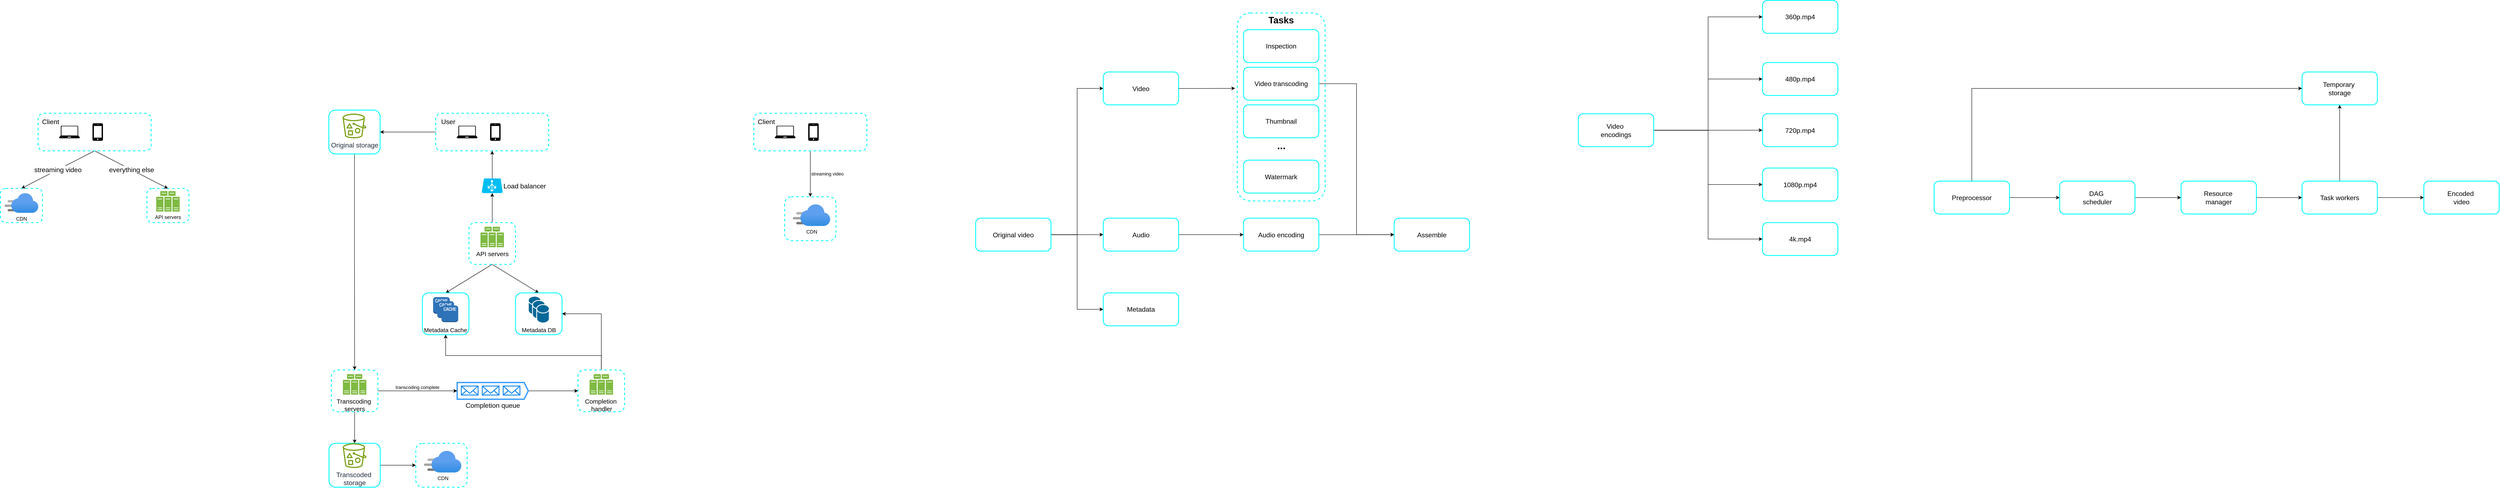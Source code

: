 <mxfile version="25.0.3">
  <diagram name="Page-1" id="iShj6CPr5NxjhSrO0xrF">
    <mxGraphModel dx="1194" dy="772" grid="1" gridSize="10" guides="1" tooltips="1" connect="1" arrows="1" fold="1" page="1" pageScale="1" pageWidth="827" pageHeight="1169" math="0" shadow="0">
      <root>
        <mxCell id="0" />
        <mxCell id="1" parent="0" />
        <mxCell id="_KRsBvfYc0wxuOnyuIm7-1" value="" style="rounded=1;whiteSpace=wrap;html=1;strokeColor=#00FFFF;strokeWidth=2;dashed=1;" parent="1" vertex="1">
          <mxGeometry x="1252.51" y="1140" width="122.5" height="105" as="geometry" />
        </mxCell>
        <mxCell id="_KRsBvfYc0wxuOnyuIm7-2" style="edgeStyle=orthogonalEdgeStyle;rounded=0;orthogonalLoop=1;jettySize=auto;html=1;entryX=0.5;entryY=0;entryDx=0;entryDy=0;" parent="1" source="_KRsBvfYc0wxuOnyuIm7-3" target="_KRsBvfYc0wxuOnyuIm7-45" edge="1">
          <mxGeometry relative="1" as="geometry" />
        </mxCell>
        <mxCell id="_KRsBvfYc0wxuOnyuIm7-3" value="" style="rounded=1;whiteSpace=wrap;html=1;strokeColor=#00FFFF;strokeWidth=2;" parent="1" vertex="1">
          <mxGeometry x="1044.65" y="342.5" width="122.5" height="105" as="geometry" />
        </mxCell>
        <mxCell id="_KRsBvfYc0wxuOnyuIm7-4" value="" style="rounded=1;whiteSpace=wrap;html=1;spacingLeft=0;spacingTop=0;strokeColor=#00FFFF;strokeWidth=2;dashed=1;fontSize=16;spacing=0;" parent="1" vertex="1">
          <mxGeometry x="610" y="530" width="100.38" height="81.75" as="geometry" />
        </mxCell>
        <mxCell id="_KRsBvfYc0wxuOnyuIm7-5" value="streaming video" style="rounded=0;orthogonalLoop=1;jettySize=auto;html=1;entryX=0.5;entryY=0;entryDx=0;entryDy=0;exitX=0.5;exitY=1;exitDx=0;exitDy=0;fontSize=16;" parent="1" source="_KRsBvfYc0wxuOnyuIm7-7" target="_KRsBvfYc0wxuOnyuIm7-11" edge="1">
          <mxGeometry relative="1" as="geometry" />
        </mxCell>
        <mxCell id="_KRsBvfYc0wxuOnyuIm7-6" value="everything else" style="rounded=0;orthogonalLoop=1;jettySize=auto;html=1;entryX=0.5;entryY=0;entryDx=0;entryDy=0;exitX=0.5;exitY=1;exitDx=0;exitDy=0;fontSize=16;" parent="1" source="_KRsBvfYc0wxuOnyuIm7-7" target="_KRsBvfYc0wxuOnyuIm7-4" edge="1">
          <mxGeometry relative="1" as="geometry" />
        </mxCell>
        <mxCell id="_KRsBvfYc0wxuOnyuIm7-7" value="Client" style="rounded=1;whiteSpace=wrap;html=1;spacingLeft=-210;spacingTop=-50;strokeColor=#00FFFF;strokeWidth=2;dashed=1;fontSize=16;" parent="1" vertex="1">
          <mxGeometry x="350" y="350" width="270" height="90" as="geometry" />
        </mxCell>
        <mxCell id="_KRsBvfYc0wxuOnyuIm7-8" value="" style="sketch=0;aspect=fixed;pointerEvents=1;shadow=0;dashed=0;html=1;strokeColor=none;labelPosition=center;verticalLabelPosition=bottom;verticalAlign=top;align=center;fillColor=#000000;shape=mxgraph.azure.laptop" parent="1" vertex="1">
          <mxGeometry x="400" y="380" width="50" height="30" as="geometry" />
        </mxCell>
        <mxCell id="_KRsBvfYc0wxuOnyuIm7-9" value="" style="sketch=0;pointerEvents=1;shadow=0;dashed=0;html=1;strokeColor=none;fillColor=#000000;labelPosition=center;verticalLabelPosition=bottom;verticalAlign=top;outlineConnect=0;align=center;shape=mxgraph.office.devices.cell_phone_iphone_standalone;" parent="1" vertex="1">
          <mxGeometry x="480" y="374" width="25" height="42" as="geometry" />
        </mxCell>
        <mxCell id="_KRsBvfYc0wxuOnyuIm7-10" value="" style="shape=image;html=1;verticalAlign=top;verticalLabelPosition=bottom;labelBackgroundColor=#ffffff;imageAspect=0;aspect=fixed;image=https://cdn0.iconfinder.com/data/icons/iphone-7-airpods-icons-solid-style/24/apple-tv-box-128.png" parent="1" vertex="1">
          <mxGeometry x="530" y="360" width="70" height="70" as="geometry" />
        </mxCell>
        <mxCell id="_KRsBvfYc0wxuOnyuIm7-11" value="" style="rounded=1;whiteSpace=wrap;html=1;spacingLeft=0;spacingTop=0;strokeColor=#00FFFF;strokeWidth=2;dashed=1;fontSize=16;spacing=0;" parent="1" vertex="1">
          <mxGeometry x="260" y="530" width="100.38" height="81.75" as="geometry" />
        </mxCell>
        <mxCell id="_KRsBvfYc0wxuOnyuIm7-12" value="CDN" style="image;aspect=fixed;html=1;points=[];align=center;fontSize=12;image=img/lib/azure2/app_services/CDN_Profiles.svg;" parent="1" vertex="1">
          <mxGeometry x="269.81" y="541.12" width="80.75" height="47.5" as="geometry" />
        </mxCell>
        <mxCell id="_KRsBvfYc0wxuOnyuIm7-13" value="API servers" style="sketch=0;pointerEvents=1;shadow=0;dashed=0;html=1;strokeColor=none;fillColor=#505050;labelPosition=center;verticalLabelPosition=bottom;verticalAlign=top;outlineConnect=0;align=center;shape=mxgraph.office.servers.server_farm;fillColor=#7FBA42;" parent="1" vertex="1">
          <mxGeometry x="632.19" y="536.38" width="56" height="49" as="geometry" />
        </mxCell>
        <mxCell id="_KRsBvfYc0wxuOnyuIm7-14" style="edgeStyle=orthogonalEdgeStyle;rounded=0;orthogonalLoop=1;jettySize=auto;html=1;entryX=1;entryY=0.5;entryDx=0;entryDy=0;" parent="1" source="_KRsBvfYc0wxuOnyuIm7-15" target="_KRsBvfYc0wxuOnyuIm7-3" edge="1">
          <mxGeometry relative="1" as="geometry" />
        </mxCell>
        <mxCell id="_KRsBvfYc0wxuOnyuIm7-15" value="User" style="rounded=1;whiteSpace=wrap;html=1;spacingLeft=-210;spacingTop=-50;strokeColor=#00FFFF;strokeWidth=2;dashed=1;fontSize=16;" parent="1" vertex="1">
          <mxGeometry x="1300" y="350" width="270" height="90" as="geometry" />
        </mxCell>
        <mxCell id="_KRsBvfYc0wxuOnyuIm7-16" value="" style="sketch=0;aspect=fixed;pointerEvents=1;shadow=0;dashed=0;html=1;strokeColor=none;labelPosition=center;verticalLabelPosition=bottom;verticalAlign=top;align=center;fillColor=#000000;shape=mxgraph.azure.laptop" parent="1" vertex="1">
          <mxGeometry x="1350" y="380" width="50" height="30" as="geometry" />
        </mxCell>
        <mxCell id="_KRsBvfYc0wxuOnyuIm7-17" value="" style="sketch=0;pointerEvents=1;shadow=0;dashed=0;html=1;strokeColor=none;fillColor=#000000;labelPosition=center;verticalLabelPosition=bottom;verticalAlign=top;outlineConnect=0;align=center;shape=mxgraph.office.devices.cell_phone_iphone_standalone;" parent="1" vertex="1">
          <mxGeometry x="1430" y="374" width="25" height="42" as="geometry" />
        </mxCell>
        <mxCell id="_KRsBvfYc0wxuOnyuIm7-18" value="" style="shape=image;html=1;verticalAlign=top;verticalLabelPosition=bottom;labelBackgroundColor=#ffffff;imageAspect=0;aspect=fixed;image=https://cdn0.iconfinder.com/data/icons/iphone-7-airpods-icons-solid-style/24/apple-tv-box-128.png" parent="1" vertex="1">
          <mxGeometry x="1480" y="360" width="70" height="70" as="geometry" />
        </mxCell>
        <mxCell id="_KRsBvfYc0wxuOnyuIm7-19" value="Original storage" style="sketch=0;outlineConnect=0;fontColor=#232F3E;gradientColor=none;fillColor=#7AA116;strokeColor=none;dashed=0;verticalLabelPosition=bottom;verticalAlign=top;align=center;html=1;fontSize=16;fontStyle=0;aspect=fixed;pointerEvents=1;shape=mxgraph.aws4.bucket_with_objects;" parent="1" vertex="1">
          <mxGeometry x="1077.53" y="351" width="56.73" height="59" as="geometry" />
        </mxCell>
        <mxCell id="_KRsBvfYc0wxuOnyuIm7-20" style="edgeStyle=orthogonalEdgeStyle;rounded=0;orthogonalLoop=1;jettySize=auto;html=1;entryX=0.5;entryY=0;entryDx=0;entryDy=0;startArrow=classic;startFill=1;endArrow=none;endFill=0;" parent="1" source="_KRsBvfYc0wxuOnyuIm7-21" target="_KRsBvfYc0wxuOnyuIm7-25" edge="1">
          <mxGeometry relative="1" as="geometry" />
        </mxCell>
        <mxCell id="_KRsBvfYc0wxuOnyuIm7-21" value="Load balancer" style="verticalLabelPosition=middle;html=1;verticalAlign=middle;align=left;strokeColor=none;fillColor=#00BEF2;shape=mxgraph.azure.azure_load_balancer;labelPosition=right;fontSize=16;" parent="1" vertex="1">
          <mxGeometry x="1410" y="506.12" width="50" height="35" as="geometry" />
        </mxCell>
        <mxCell id="_KRsBvfYc0wxuOnyuIm7-22" style="edgeStyle=orthogonalEdgeStyle;rounded=0;orthogonalLoop=1;jettySize=auto;html=1;entryX=0.5;entryY=0;entryDx=0;entryDy=0;entryPerimeter=0;startArrow=classic;startFill=1;endArrow=none;endFill=0;" parent="1" source="_KRsBvfYc0wxuOnyuIm7-15" target="_KRsBvfYc0wxuOnyuIm7-21" edge="1">
          <mxGeometry relative="1" as="geometry" />
        </mxCell>
        <mxCell id="_KRsBvfYc0wxuOnyuIm7-23" style="rounded=0;orthogonalLoop=1;jettySize=auto;html=1;exitX=0.5;exitY=1;exitDx=0;exitDy=0;entryX=0.5;entryY=0;entryDx=0;entryDy=0;" parent="1" source="_KRsBvfYc0wxuOnyuIm7-25" target="_KRsBvfYc0wxuOnyuIm7-27" edge="1">
          <mxGeometry relative="1" as="geometry" />
        </mxCell>
        <mxCell id="_KRsBvfYc0wxuOnyuIm7-24" style="rounded=0;orthogonalLoop=1;jettySize=auto;html=1;entryX=0.5;entryY=0;entryDx=0;entryDy=0;exitX=0.5;exitY=1;exitDx=0;exitDy=0;" parent="1" source="_KRsBvfYc0wxuOnyuIm7-25" target="_KRsBvfYc0wxuOnyuIm7-28" edge="1">
          <mxGeometry relative="1" as="geometry" />
        </mxCell>
        <mxCell id="_KRsBvfYc0wxuOnyuIm7-25" value="" style="rounded=1;whiteSpace=wrap;html=1;strokeColor=#00FFFF;strokeWidth=2;dashed=1;" parent="1" vertex="1">
          <mxGeometry x="1379.38" y="611.75" width="111.25" height="100" as="geometry" />
        </mxCell>
        <mxCell id="_KRsBvfYc0wxuOnyuIm7-26" value="&lt;font style=&quot;font-size: 15px;&quot;&gt;API servers&lt;/font&gt;" style="sketch=0;pointerEvents=1;shadow=0;dashed=0;html=1;strokeColor=none;fillColor=#505050;labelPosition=center;verticalLabelPosition=bottom;verticalAlign=top;outlineConnect=0;align=center;shape=mxgraph.office.servers.server_farm;fillColor=#7FBA42;" parent="1" vertex="1">
          <mxGeometry x="1407.01" y="621.75" width="56" height="49" as="geometry" />
        </mxCell>
        <mxCell id="_KRsBvfYc0wxuOnyuIm7-27" value="Metadata Cache" style="rounded=1;whiteSpace=wrap;html=1;strokeColor=#00FFFF;strokeWidth=2;fontSize=14;verticalAlign=bottom;" parent="1" vertex="1">
          <mxGeometry x="1268.13" y="780" width="111.25" height="100" as="geometry" />
        </mxCell>
        <mxCell id="_KRsBvfYc0wxuOnyuIm7-28" value="Metadata DB" style="rounded=1;whiteSpace=wrap;html=1;strokeColor=#00FFFF;strokeWidth=2;verticalAlign=bottom;fontSize=14;" parent="1" vertex="1">
          <mxGeometry x="1490.63" y="780" width="111.25" height="100" as="geometry" />
        </mxCell>
        <mxCell id="_KRsBvfYc0wxuOnyuIm7-29" value="" style="outlineConnect=0;dashed=0;verticalLabelPosition=bottom;verticalAlign=top;align=center;html=1;shape=mxgraph.aws3.cache_node;fillColor=#2E73B8;gradientColor=none;" parent="1" vertex="1">
          <mxGeometry x="1293.76" y="790" width="40" height="40" as="geometry" />
        </mxCell>
        <mxCell id="_KRsBvfYc0wxuOnyuIm7-30" value="" style="outlineConnect=0;dashed=0;verticalLabelPosition=bottom;verticalAlign=top;align=center;html=1;shape=mxgraph.aws3.cache_node;fillColor=#2E73B8;gradientColor=none;" parent="1" vertex="1">
          <mxGeometry x="1303.76" y="800" width="40" height="40" as="geometry" />
        </mxCell>
        <mxCell id="_KRsBvfYc0wxuOnyuIm7-31" value="" style="outlineConnect=0;dashed=0;verticalLabelPosition=bottom;verticalAlign=top;align=center;html=1;shape=mxgraph.aws3.cache_node;fillColor=#2E73B8;gradientColor=none;" parent="1" vertex="1">
          <mxGeometry x="1313.76" y="810" width="40" height="40" as="geometry" />
        </mxCell>
        <mxCell id="_KRsBvfYc0wxuOnyuIm7-32" value="" style="shape=mxgraph.cisco.storage.relational_database;html=1;pointerEvents=1;dashed=0;fillColor=#036897;strokeColor=#ffffff;strokeWidth=2;verticalLabelPosition=bottom;verticalAlign=top;align=center;outlineConnect=0;" parent="1" vertex="1">
          <mxGeometry x="1521.26" y="788" width="30" height="44" as="geometry" />
        </mxCell>
        <mxCell id="_KRsBvfYc0wxuOnyuIm7-33" value="" style="shape=mxgraph.cisco.storage.relational_database;html=1;pointerEvents=1;dashed=0;fillColor=#036897;strokeColor=#ffffff;strokeWidth=2;verticalLabelPosition=bottom;verticalAlign=top;align=center;outlineConnect=0;" parent="1" vertex="1">
          <mxGeometry x="1531.26" y="798" width="30" height="44" as="geometry" />
        </mxCell>
        <mxCell id="_KRsBvfYc0wxuOnyuIm7-34" value="" style="shape=mxgraph.cisco.storage.relational_database;html=1;pointerEvents=1;dashed=0;fillColor=#036897;strokeColor=#ffffff;strokeWidth=2;verticalLabelPosition=bottom;verticalAlign=top;align=center;outlineConnect=0;" parent="1" vertex="1">
          <mxGeometry x="1541.26" y="808" width="30" height="44" as="geometry" />
        </mxCell>
        <mxCell id="_KRsBvfYc0wxuOnyuIm7-35" style="edgeStyle=orthogonalEdgeStyle;rounded=0;orthogonalLoop=1;jettySize=auto;html=1;" parent="1" source="_KRsBvfYc0wxuOnyuIm7-36" target="_KRsBvfYc0wxuOnyuIm7-42" edge="1">
          <mxGeometry relative="1" as="geometry" />
        </mxCell>
        <mxCell id="_KRsBvfYc0wxuOnyuIm7-36" value="Completion queue" style="html=1;shadow=0;dashed=0;align=center;verticalAlign=top;shape=mxgraph.arrows2.arrow;dy=0;dx=10;notch=0;strokeWidth=3;strokeColor=#3399FF;labelPosition=center;verticalLabelPosition=bottom;fontSize=16;spacing=0;" parent="1" vertex="1">
          <mxGeometry x="1351.26" y="994.5" width="170" height="40" as="geometry" />
        </mxCell>
        <mxCell id="_KRsBvfYc0wxuOnyuIm7-37" value="" style="html=1;verticalLabelPosition=bottom;align=center;labelBackgroundColor=#ffffff;verticalAlign=top;strokeWidth=2;strokeColor=#0080F0;shadow=0;dashed=0;shape=mxgraph.ios7.icons.mail;" parent="1" vertex="1">
          <mxGeometry x="1361.26" y="1003" width="40" height="21.5" as="geometry" />
        </mxCell>
        <mxCell id="_KRsBvfYc0wxuOnyuIm7-38" value="" style="html=1;verticalLabelPosition=bottom;align=center;labelBackgroundColor=#ffffff;verticalAlign=top;strokeWidth=2;strokeColor=#0080F0;shadow=0;dashed=0;shape=mxgraph.ios7.icons.mail;" parent="1" vertex="1">
          <mxGeometry x="1461.26" y="1003" width="40" height="21.5" as="geometry" />
        </mxCell>
        <mxCell id="_KRsBvfYc0wxuOnyuIm7-39" value="" style="html=1;verticalLabelPosition=bottom;align=center;labelBackgroundColor=#ffffff;verticalAlign=top;strokeWidth=2;strokeColor=#0080F0;shadow=0;dashed=0;shape=mxgraph.ios7.icons.mail;" parent="1" vertex="1">
          <mxGeometry x="1411.26" y="1003" width="40" height="21.5" as="geometry" />
        </mxCell>
        <mxCell id="_KRsBvfYc0wxuOnyuIm7-40" style="edgeStyle=orthogonalEdgeStyle;rounded=0;orthogonalLoop=1;jettySize=auto;html=1;entryX=1;entryY=0.5;entryDx=0;entryDy=0;" parent="1" source="_KRsBvfYc0wxuOnyuIm7-42" target="_KRsBvfYc0wxuOnyuIm7-28" edge="1">
          <mxGeometry relative="1" as="geometry">
            <Array as="points">
              <mxPoint x="1696" y="830" />
            </Array>
          </mxGeometry>
        </mxCell>
        <mxCell id="_KRsBvfYc0wxuOnyuIm7-41" style="edgeStyle=orthogonalEdgeStyle;rounded=0;orthogonalLoop=1;jettySize=auto;html=1;entryX=0.5;entryY=1;entryDx=0;entryDy=0;" parent="1" source="_KRsBvfYc0wxuOnyuIm7-42" target="_KRsBvfYc0wxuOnyuIm7-27" edge="1">
          <mxGeometry relative="1" as="geometry">
            <Array as="points">
              <mxPoint x="1696" y="930" />
              <mxPoint x="1324" y="930" />
            </Array>
          </mxGeometry>
        </mxCell>
        <mxCell id="_KRsBvfYc0wxuOnyuIm7-42" value="" style="rounded=1;whiteSpace=wrap;html=1;strokeColor=#00FFFF;strokeWidth=2;dashed=1;" parent="1" vertex="1">
          <mxGeometry x="1640" y="964.5" width="111.25" height="100" as="geometry" />
        </mxCell>
        <mxCell id="_KRsBvfYc0wxuOnyuIm7-43" value="&lt;font style=&quot;font-size: 15px;&quot;&gt;Completion&amp;nbsp;&lt;/font&gt;&lt;div&gt;&lt;font style=&quot;font-size: 15px;&quot;&gt;handler&lt;/font&gt;&lt;/div&gt;" style="sketch=0;pointerEvents=1;shadow=0;dashed=0;html=1;strokeColor=none;fillColor=#505050;labelPosition=center;verticalLabelPosition=bottom;verticalAlign=top;outlineConnect=0;align=center;shape=mxgraph.office.servers.server_farm;fillColor=#7FBA42;" parent="1" vertex="1">
          <mxGeometry x="1667.63" y="974.5" width="56" height="49" as="geometry" />
        </mxCell>
        <mxCell id="_KRsBvfYc0wxuOnyuIm7-44" style="edgeStyle=orthogonalEdgeStyle;rounded=0;orthogonalLoop=1;jettySize=auto;html=1;entryX=0.5;entryY=0;entryDx=0;entryDy=0;" parent="1" source="_KRsBvfYc0wxuOnyuIm7-45" target="_KRsBvfYc0wxuOnyuIm7-49" edge="1">
          <mxGeometry relative="1" as="geometry" />
        </mxCell>
        <mxCell id="_KRsBvfYc0wxuOnyuIm7-45" value="" style="rounded=1;whiteSpace=wrap;html=1;strokeColor=#00FFFF;strokeWidth=2;dashed=1;" parent="1" vertex="1">
          <mxGeometry x="1050.63" y="964.5" width="111.25" height="100" as="geometry" />
        </mxCell>
        <mxCell id="_KRsBvfYc0wxuOnyuIm7-46" value="&lt;font style=&quot;font-size: 15px;&quot;&gt;Transcoding&amp;nbsp;&lt;/font&gt;&lt;div&gt;&lt;font style=&quot;font-size: 15px;&quot;&gt;servers&lt;/font&gt;&lt;/div&gt;" style="sketch=0;pointerEvents=1;shadow=0;dashed=0;html=1;strokeColor=none;fillColor=#505050;labelPosition=center;verticalLabelPosition=bottom;verticalAlign=top;outlineConnect=0;align=center;shape=mxgraph.office.servers.server_farm;fillColor=#7FBA42;" parent="1" vertex="1">
          <mxGeometry x="1078.26" y="974.5" width="56" height="49" as="geometry" />
        </mxCell>
        <mxCell id="_KRsBvfYc0wxuOnyuIm7-47" value="transcoding complete" style="edgeStyle=orthogonalEdgeStyle;rounded=0;orthogonalLoop=1;jettySize=auto;html=1;entryX=0;entryY=0.5;entryDx=0;entryDy=0;entryPerimeter=0;verticalAlign=bottom;labelPosition=center;verticalLabelPosition=top;align=center;" parent="1" source="_KRsBvfYc0wxuOnyuIm7-45" target="_KRsBvfYc0wxuOnyuIm7-36" edge="1">
          <mxGeometry relative="1" as="geometry" />
        </mxCell>
        <mxCell id="_KRsBvfYc0wxuOnyuIm7-48" style="edgeStyle=orthogonalEdgeStyle;rounded=0;orthogonalLoop=1;jettySize=auto;html=1;entryX=0;entryY=0.5;entryDx=0;entryDy=0;" parent="1" source="_KRsBvfYc0wxuOnyuIm7-49" target="_KRsBvfYc0wxuOnyuIm7-1" edge="1">
          <mxGeometry relative="1" as="geometry" />
        </mxCell>
        <mxCell id="_KRsBvfYc0wxuOnyuIm7-49" value="" style="rounded=1;whiteSpace=wrap;html=1;strokeColor=#00FFFF;strokeWidth=2;" parent="1" vertex="1">
          <mxGeometry x="1045.01" y="1140" width="122.5" height="105" as="geometry" />
        </mxCell>
        <mxCell id="_KRsBvfYc0wxuOnyuIm7-50" value="Transcoded&amp;nbsp;&lt;div&gt;storage&lt;/div&gt;" style="sketch=0;outlineConnect=0;fontColor=#232F3E;gradientColor=none;fillColor=#7AA116;strokeColor=none;dashed=0;verticalLabelPosition=bottom;verticalAlign=top;align=center;html=1;fontSize=16;fontStyle=0;aspect=fixed;pointerEvents=1;shape=mxgraph.aws4.bucket_with_objects;" parent="1" vertex="1">
          <mxGeometry x="1077.89" y="1140" width="56.73" height="59" as="geometry" />
        </mxCell>
        <mxCell id="_KRsBvfYc0wxuOnyuIm7-51" value="CDN" style="image;aspect=fixed;html=1;points=[];align=center;fontSize=12;image=img/lib/azure2/app_services/CDN_Profiles.svg;" parent="1" vertex="1">
          <mxGeometry x="1272.01" y="1157.75" width="89.25" height="52.5" as="geometry" />
        </mxCell>
        <mxCell id="_KRsBvfYc0wxuOnyuIm7-52" value="streaming video" style="edgeStyle=orthogonalEdgeStyle;rounded=0;orthogonalLoop=1;jettySize=auto;html=1;entryX=0.5;entryY=0;entryDx=0;entryDy=0;labelPosition=right;verticalLabelPosition=middle;align=left;verticalAlign=middle;" parent="1" source="_KRsBvfYc0wxuOnyuIm7-53" target="_KRsBvfYc0wxuOnyuIm7-57" edge="1">
          <mxGeometry relative="1" as="geometry" />
        </mxCell>
        <mxCell id="_KRsBvfYc0wxuOnyuIm7-53" value="Client" style="rounded=1;whiteSpace=wrap;html=1;spacingLeft=-210;spacingTop=-50;strokeColor=#00FFFF;strokeWidth=2;dashed=1;fontSize=16;" parent="1" vertex="1">
          <mxGeometry x="2060" y="350" width="270" height="90" as="geometry" />
        </mxCell>
        <mxCell id="_KRsBvfYc0wxuOnyuIm7-54" value="" style="sketch=0;aspect=fixed;pointerEvents=1;shadow=0;dashed=0;html=1;strokeColor=none;labelPosition=center;verticalLabelPosition=bottom;verticalAlign=top;align=center;fillColor=#000000;shape=mxgraph.azure.laptop" parent="1" vertex="1">
          <mxGeometry x="2110" y="380" width="50" height="30" as="geometry" />
        </mxCell>
        <mxCell id="_KRsBvfYc0wxuOnyuIm7-55" value="" style="sketch=0;pointerEvents=1;shadow=0;dashed=0;html=1;strokeColor=none;fillColor=#000000;labelPosition=center;verticalLabelPosition=bottom;verticalAlign=top;outlineConnect=0;align=center;shape=mxgraph.office.devices.cell_phone_iphone_standalone;" parent="1" vertex="1">
          <mxGeometry x="2190" y="374" width="25" height="42" as="geometry" />
        </mxCell>
        <mxCell id="_KRsBvfYc0wxuOnyuIm7-56" value="" style="shape=image;html=1;verticalAlign=top;verticalLabelPosition=bottom;labelBackgroundColor=#ffffff;imageAspect=0;aspect=fixed;image=https://cdn0.iconfinder.com/data/icons/iphone-7-airpods-icons-solid-style/24/apple-tv-box-128.png" parent="1" vertex="1">
          <mxGeometry x="2240" y="360" width="70" height="70" as="geometry" />
        </mxCell>
        <mxCell id="_KRsBvfYc0wxuOnyuIm7-57" value="" style="rounded=1;whiteSpace=wrap;html=1;strokeColor=#00FFFF;strokeWidth=2;dashed=1;" parent="1" vertex="1">
          <mxGeometry x="2133.75" y="550" width="122.5" height="105" as="geometry" />
        </mxCell>
        <mxCell id="_KRsBvfYc0wxuOnyuIm7-58" value="CDN" style="image;aspect=fixed;html=1;points=[];align=center;fontSize=12;image=img/lib/azure2/app_services/CDN_Profiles.svg;" parent="1" vertex="1">
          <mxGeometry x="2153.25" y="567.75" width="89.25" height="52.5" as="geometry" />
        </mxCell>
        <mxCell id="_KRsBvfYc0wxuOnyuIm7-59" style="edgeStyle=orthogonalEdgeStyle;rounded=0;orthogonalLoop=1;jettySize=auto;html=1;entryX=0;entryY=0.5;entryDx=0;entryDy=0;" parent="1" source="_KRsBvfYc0wxuOnyuIm7-62" target="_KRsBvfYc0wxuOnyuIm7-64" edge="1">
          <mxGeometry relative="1" as="geometry" />
        </mxCell>
        <mxCell id="_KRsBvfYc0wxuOnyuIm7-60" style="edgeStyle=orthogonalEdgeStyle;rounded=0;orthogonalLoop=1;jettySize=auto;html=1;entryX=0;entryY=0.5;entryDx=0;entryDy=0;" parent="1" source="_KRsBvfYc0wxuOnyuIm7-62" target="_KRsBvfYc0wxuOnyuIm7-65" edge="1">
          <mxGeometry relative="1" as="geometry" />
        </mxCell>
        <mxCell id="_KRsBvfYc0wxuOnyuIm7-61" style="edgeStyle=orthogonalEdgeStyle;rounded=0;orthogonalLoop=1;jettySize=auto;html=1;entryX=0;entryY=0.5;entryDx=0;entryDy=0;" parent="1" source="_KRsBvfYc0wxuOnyuIm7-62" target="_KRsBvfYc0wxuOnyuIm7-66" edge="1">
          <mxGeometry relative="1" as="geometry" />
        </mxCell>
        <mxCell id="_KRsBvfYc0wxuOnyuIm7-62" value="Original video" style="rounded=1;whiteSpace=wrap;html=1;spacingLeft=0;spacingTop=0;strokeColor=#00FFFF;strokeWidth=2;fontSize=16;spacing=0;" parent="1" vertex="1">
          <mxGeometry x="2590" y="601.25" width="180" height="78.75" as="geometry" />
        </mxCell>
        <mxCell id="_KRsBvfYc0wxuOnyuIm7-63" style="edgeStyle=orthogonalEdgeStyle;rounded=0;orthogonalLoop=1;jettySize=auto;html=1;" parent="1" source="_KRsBvfYc0wxuOnyuIm7-64" target="_KRsBvfYc0wxuOnyuIm7-68" edge="1">
          <mxGeometry relative="1" as="geometry" />
        </mxCell>
        <mxCell id="_KRsBvfYc0wxuOnyuIm7-64" value="Audio" style="rounded=1;whiteSpace=wrap;html=1;spacingLeft=0;spacingTop=0;strokeColor=#00FFFF;strokeWidth=2;fontSize=16;spacing=0;" parent="1" vertex="1">
          <mxGeometry x="2895" y="601.25" width="180" height="78.75" as="geometry" />
        </mxCell>
        <mxCell id="_KRsBvfYc0wxuOnyuIm7-65" value="Video" style="rounded=1;whiteSpace=wrap;html=1;spacingLeft=0;spacingTop=0;strokeColor=#00FFFF;strokeWidth=2;fontSize=16;spacing=0;" parent="1" vertex="1">
          <mxGeometry x="2895" y="251.25" width="180" height="78.75" as="geometry" />
        </mxCell>
        <mxCell id="_KRsBvfYc0wxuOnyuIm7-66" value="Metadata" style="rounded=1;whiteSpace=wrap;html=1;spacingLeft=0;spacingTop=0;strokeColor=#00FFFF;strokeWidth=2;fontSize=16;spacing=0;" parent="1" vertex="1">
          <mxGeometry x="2895" y="780" width="180" height="78.75" as="geometry" />
        </mxCell>
        <mxCell id="_KRsBvfYc0wxuOnyuIm7-67" style="edgeStyle=orthogonalEdgeStyle;rounded=0;orthogonalLoop=1;jettySize=auto;html=1;entryX=0;entryY=0.5;entryDx=0;entryDy=0;" parent="1" source="_KRsBvfYc0wxuOnyuIm7-68" target="_KRsBvfYc0wxuOnyuIm7-77" edge="1">
          <mxGeometry relative="1" as="geometry" />
        </mxCell>
        <mxCell id="_KRsBvfYc0wxuOnyuIm7-68" value="Audio encoding" style="rounded=1;whiteSpace=wrap;html=1;spacingLeft=0;spacingTop=0;strokeColor=#00FFFF;strokeWidth=2;fontSize=16;spacing=0;" parent="1" vertex="1">
          <mxGeometry x="3230" y="601.25" width="180" height="78.75" as="geometry" />
        </mxCell>
        <mxCell id="_KRsBvfYc0wxuOnyuIm7-69" value="Tasks" style="rounded=1;whiteSpace=wrap;html=1;spacingLeft=0;spacingTop=0;strokeColor=#00FFFF;strokeWidth=2;fontSize=22;spacing=0;verticalAlign=top;fontStyle=1;dashed=1;" parent="1" vertex="1">
          <mxGeometry x="3215" y="110" width="210" height="450" as="geometry" />
        </mxCell>
        <mxCell id="_KRsBvfYc0wxuOnyuIm7-70" value="Inspection" style="rounded=1;whiteSpace=wrap;html=1;spacingLeft=0;spacingTop=0;strokeColor=#00FFFF;strokeWidth=2;fontSize=16;spacing=0;" parent="1" vertex="1">
          <mxGeometry x="3230" y="150" width="180" height="78.75" as="geometry" />
        </mxCell>
        <mxCell id="_KRsBvfYc0wxuOnyuIm7-71" value="Thumbnail" style="rounded=1;whiteSpace=wrap;html=1;spacingLeft=0;spacingTop=0;strokeColor=#00FFFF;strokeWidth=2;fontSize=16;spacing=0;" parent="1" vertex="1">
          <mxGeometry x="3230" y="330" width="180" height="78.75" as="geometry" />
        </mxCell>
        <mxCell id="_KRsBvfYc0wxuOnyuIm7-72" style="edgeStyle=orthogonalEdgeStyle;rounded=0;orthogonalLoop=1;jettySize=auto;html=1;entryX=0;entryY=0.5;entryDx=0;entryDy=0;" parent="1" source="_KRsBvfYc0wxuOnyuIm7-73" target="_KRsBvfYc0wxuOnyuIm7-77" edge="1">
          <mxGeometry relative="1" as="geometry" />
        </mxCell>
        <mxCell id="_KRsBvfYc0wxuOnyuIm7-73" value="Video transcoding" style="rounded=1;whiteSpace=wrap;html=1;spacingLeft=0;spacingTop=0;strokeColor=#00FFFF;strokeWidth=2;fontSize=16;spacing=0;" parent="1" vertex="1">
          <mxGeometry x="3230" y="240" width="180" height="78.75" as="geometry" />
        </mxCell>
        <mxCell id="_KRsBvfYc0wxuOnyuIm7-74" value="Watermark" style="rounded=1;whiteSpace=wrap;html=1;spacingLeft=0;spacingTop=0;strokeColor=#00FFFF;strokeWidth=2;fontSize=16;spacing=0;" parent="1" vertex="1">
          <mxGeometry x="3230" y="462.37" width="180" height="78.75" as="geometry" />
        </mxCell>
        <mxCell id="_KRsBvfYc0wxuOnyuIm7-75" value="..." style="text;html=1;align=center;verticalAlign=middle;resizable=0;points=[];autosize=1;strokeColor=none;fillColor=none;fontSize=24;fontStyle=1" parent="1" vertex="1">
          <mxGeometry x="3300" y="407.5" width="40" height="40" as="geometry" />
        </mxCell>
        <mxCell id="_KRsBvfYc0wxuOnyuIm7-76" style="edgeStyle=orthogonalEdgeStyle;rounded=0;orthogonalLoop=1;jettySize=auto;html=1;entryX=-0.024;entryY=0.401;entryDx=0;entryDy=0;entryPerimeter=0;" parent="1" source="_KRsBvfYc0wxuOnyuIm7-65" target="_KRsBvfYc0wxuOnyuIm7-69" edge="1">
          <mxGeometry relative="1" as="geometry" />
        </mxCell>
        <mxCell id="_KRsBvfYc0wxuOnyuIm7-77" value="Assemble" style="rounded=1;whiteSpace=wrap;html=1;spacingLeft=0;spacingTop=0;strokeColor=#00FFFF;strokeWidth=2;fontSize=16;spacing=0;" parent="1" vertex="1">
          <mxGeometry x="3590" y="601.25" width="180" height="78.75" as="geometry" />
        </mxCell>
        <mxCell id="_KRsBvfYc0wxuOnyuIm7-78" style="edgeStyle=orthogonalEdgeStyle;rounded=0;orthogonalLoop=1;jettySize=auto;html=1;entryX=0;entryY=0.5;entryDx=0;entryDy=0;" parent="1" source="_KRsBvfYc0wxuOnyuIm7-83" target="_KRsBvfYc0wxuOnyuIm7-84" edge="1">
          <mxGeometry relative="1" as="geometry" />
        </mxCell>
        <mxCell id="_KRsBvfYc0wxuOnyuIm7-79" style="edgeStyle=orthogonalEdgeStyle;rounded=0;orthogonalLoop=1;jettySize=auto;html=1;entryX=0;entryY=0.5;entryDx=0;entryDy=0;" parent="1" source="_KRsBvfYc0wxuOnyuIm7-83" target="_KRsBvfYc0wxuOnyuIm7-85" edge="1">
          <mxGeometry relative="1" as="geometry" />
        </mxCell>
        <mxCell id="_KRsBvfYc0wxuOnyuIm7-80" style="edgeStyle=orthogonalEdgeStyle;rounded=0;orthogonalLoop=1;jettySize=auto;html=1;entryX=0;entryY=0.5;entryDx=0;entryDy=0;" parent="1" source="_KRsBvfYc0wxuOnyuIm7-83" target="_KRsBvfYc0wxuOnyuIm7-86" edge="1">
          <mxGeometry relative="1" as="geometry" />
        </mxCell>
        <mxCell id="_KRsBvfYc0wxuOnyuIm7-81" style="edgeStyle=orthogonalEdgeStyle;rounded=0;orthogonalLoop=1;jettySize=auto;html=1;entryX=0;entryY=0.5;entryDx=0;entryDy=0;" parent="1" source="_KRsBvfYc0wxuOnyuIm7-83" target="_KRsBvfYc0wxuOnyuIm7-87" edge="1">
          <mxGeometry relative="1" as="geometry" />
        </mxCell>
        <mxCell id="_KRsBvfYc0wxuOnyuIm7-82" style="edgeStyle=orthogonalEdgeStyle;rounded=0;orthogonalLoop=1;jettySize=auto;html=1;entryX=0;entryY=0.5;entryDx=0;entryDy=0;" parent="1" source="_KRsBvfYc0wxuOnyuIm7-83" target="_KRsBvfYc0wxuOnyuIm7-88" edge="1">
          <mxGeometry relative="1" as="geometry" />
        </mxCell>
        <mxCell id="_KRsBvfYc0wxuOnyuIm7-83" value="Video&amp;nbsp;&lt;div&gt;encodings&lt;/div&gt;" style="rounded=1;whiteSpace=wrap;html=1;spacingLeft=0;spacingTop=0;strokeColor=#00FFFF;strokeWidth=2;fontSize=16;spacing=0;" parent="1" vertex="1">
          <mxGeometry x="4030" y="351.25" width="180" height="78.75" as="geometry" />
        </mxCell>
        <mxCell id="_KRsBvfYc0wxuOnyuIm7-84" value="720p.mp4" style="rounded=1;whiteSpace=wrap;html=1;spacingLeft=0;spacingTop=0;strokeColor=#00FFFF;strokeWidth=2;fontSize=16;spacing=0;" parent="1" vertex="1">
          <mxGeometry x="4470" y="351.25" width="180" height="78.75" as="geometry" />
        </mxCell>
        <mxCell id="_KRsBvfYc0wxuOnyuIm7-85" value="480p.mp4" style="rounded=1;whiteSpace=wrap;html=1;spacingLeft=0;spacingTop=0;strokeColor=#00FFFF;strokeWidth=2;fontSize=16;spacing=0;" parent="1" vertex="1">
          <mxGeometry x="4470" y="228.75" width="180" height="78.75" as="geometry" />
        </mxCell>
        <mxCell id="_KRsBvfYc0wxuOnyuIm7-86" value="360p.mp4" style="rounded=1;whiteSpace=wrap;html=1;spacingLeft=0;spacingTop=0;strokeColor=#00FFFF;strokeWidth=2;fontSize=16;spacing=0;" parent="1" vertex="1">
          <mxGeometry x="4470" y="80" width="180" height="78.75" as="geometry" />
        </mxCell>
        <mxCell id="_KRsBvfYc0wxuOnyuIm7-87" value="1080p.mp4" style="rounded=1;whiteSpace=wrap;html=1;spacingLeft=0;spacingTop=0;strokeColor=#00FFFF;strokeWidth=2;fontSize=16;spacing=0;" parent="1" vertex="1">
          <mxGeometry x="4470" y="481.25" width="180" height="78.75" as="geometry" />
        </mxCell>
        <mxCell id="_KRsBvfYc0wxuOnyuIm7-88" value="4k.mp4" style="rounded=1;whiteSpace=wrap;html=1;spacingLeft=0;spacingTop=0;strokeColor=#00FFFF;strokeWidth=2;fontSize=16;spacing=0;" parent="1" vertex="1">
          <mxGeometry x="4470" y="611.75" width="180" height="78.75" as="geometry" />
        </mxCell>
        <mxCell id="_KRsBvfYc0wxuOnyuIm7-89" style="edgeStyle=orthogonalEdgeStyle;rounded=0;orthogonalLoop=1;jettySize=auto;html=1;entryX=0;entryY=0.5;entryDx=0;entryDy=0;" parent="1" source="_KRsBvfYc0wxuOnyuIm7-91" target="_KRsBvfYc0wxuOnyuIm7-93" edge="1">
          <mxGeometry relative="1" as="geometry" />
        </mxCell>
        <mxCell id="_KRsBvfYc0wxuOnyuIm7-90" style="edgeStyle=orthogonalEdgeStyle;rounded=0;orthogonalLoop=1;jettySize=auto;html=1;entryX=0;entryY=0.5;entryDx=0;entryDy=0;" parent="1" source="_KRsBvfYc0wxuOnyuIm7-91" target="_KRsBvfYc0wxuOnyuIm7-100" edge="1">
          <mxGeometry relative="1" as="geometry">
            <Array as="points">
              <mxPoint x="4970" y="290" />
            </Array>
          </mxGeometry>
        </mxCell>
        <mxCell id="_KRsBvfYc0wxuOnyuIm7-91" value="Preprocessor" style="rounded=1;whiteSpace=wrap;html=1;spacingLeft=0;spacingTop=0;strokeColor=#00FFFF;strokeWidth=2;fontSize=16;spacing=0;" parent="1" vertex="1">
          <mxGeometry x="4880" y="512.5" width="180" height="78.75" as="geometry" />
        </mxCell>
        <mxCell id="_KRsBvfYc0wxuOnyuIm7-92" style="edgeStyle=orthogonalEdgeStyle;rounded=0;orthogonalLoop=1;jettySize=auto;html=1;entryX=0;entryY=0.5;entryDx=0;entryDy=0;" parent="1" source="_KRsBvfYc0wxuOnyuIm7-93" target="_KRsBvfYc0wxuOnyuIm7-95" edge="1">
          <mxGeometry relative="1" as="geometry" />
        </mxCell>
        <mxCell id="_KRsBvfYc0wxuOnyuIm7-93" value="DAG&amp;nbsp;&lt;div&gt;scheduler&lt;/div&gt;" style="rounded=1;whiteSpace=wrap;html=1;spacingLeft=0;spacingTop=0;strokeColor=#00FFFF;strokeWidth=2;fontSize=16;spacing=0;" parent="1" vertex="1">
          <mxGeometry x="5180" y="512.5" width="180" height="78.75" as="geometry" />
        </mxCell>
        <mxCell id="_KRsBvfYc0wxuOnyuIm7-94" style="edgeStyle=orthogonalEdgeStyle;rounded=0;orthogonalLoop=1;jettySize=auto;html=1;entryX=0;entryY=0.5;entryDx=0;entryDy=0;" parent="1" source="_KRsBvfYc0wxuOnyuIm7-95" target="_KRsBvfYc0wxuOnyuIm7-98" edge="1">
          <mxGeometry relative="1" as="geometry" />
        </mxCell>
        <mxCell id="_KRsBvfYc0wxuOnyuIm7-95" value="Resource&lt;span style=&quot;white-space: pre;&quot;&gt;&#x9;&lt;/span&gt;&lt;div&gt;&lt;span style=&quot;white-space: pre;&quot;&gt;manager&lt;/span&gt;&lt;/div&gt;" style="rounded=1;whiteSpace=wrap;html=1;spacingLeft=0;spacingTop=0;strokeColor=#00FFFF;strokeWidth=2;fontSize=16;spacing=0;" parent="1" vertex="1">
          <mxGeometry x="5470" y="512.5" width="180" height="78.75" as="geometry" />
        </mxCell>
        <mxCell id="_KRsBvfYc0wxuOnyuIm7-96" style="edgeStyle=orthogonalEdgeStyle;rounded=0;orthogonalLoop=1;jettySize=auto;html=1;entryX=0;entryY=0.5;entryDx=0;entryDy=0;" parent="1" source="_KRsBvfYc0wxuOnyuIm7-98" target="_KRsBvfYc0wxuOnyuIm7-99" edge="1">
          <mxGeometry relative="1" as="geometry" />
        </mxCell>
        <mxCell id="_KRsBvfYc0wxuOnyuIm7-97" style="edgeStyle=orthogonalEdgeStyle;rounded=0;orthogonalLoop=1;jettySize=auto;html=1;entryX=0.5;entryY=1;entryDx=0;entryDy=0;" parent="1" source="_KRsBvfYc0wxuOnyuIm7-98" target="_KRsBvfYc0wxuOnyuIm7-100" edge="1">
          <mxGeometry relative="1" as="geometry" />
        </mxCell>
        <mxCell id="_KRsBvfYc0wxuOnyuIm7-98" value="Task workers" style="rounded=1;whiteSpace=wrap;html=1;spacingLeft=0;spacingTop=0;strokeColor=#00FFFF;strokeWidth=2;fontSize=16;spacing=0;" parent="1" vertex="1">
          <mxGeometry x="5759" y="512.5" width="180" height="78.75" as="geometry" />
        </mxCell>
        <mxCell id="_KRsBvfYc0wxuOnyuIm7-99" value="Encoded&amp;nbsp;&lt;div&gt;video&lt;/div&gt;" style="rounded=1;whiteSpace=wrap;html=1;spacingLeft=0;spacingTop=0;strokeColor=#00FFFF;strokeWidth=2;fontSize=16;spacing=0;" parent="1" vertex="1">
          <mxGeometry x="6050" y="512.5" width="180" height="78.75" as="geometry" />
        </mxCell>
        <mxCell id="_KRsBvfYc0wxuOnyuIm7-100" value="Temporary&amp;nbsp;&lt;div&gt;storage&lt;/div&gt;" style="rounded=1;whiteSpace=wrap;html=1;spacingLeft=0;spacingTop=0;strokeColor=#00FFFF;strokeWidth=2;fontSize=16;spacing=0;" parent="1" vertex="1">
          <mxGeometry x="5759" y="251.25" width="180" height="78.75" as="geometry" />
        </mxCell>
      </root>
    </mxGraphModel>
  </diagram>
</mxfile>
